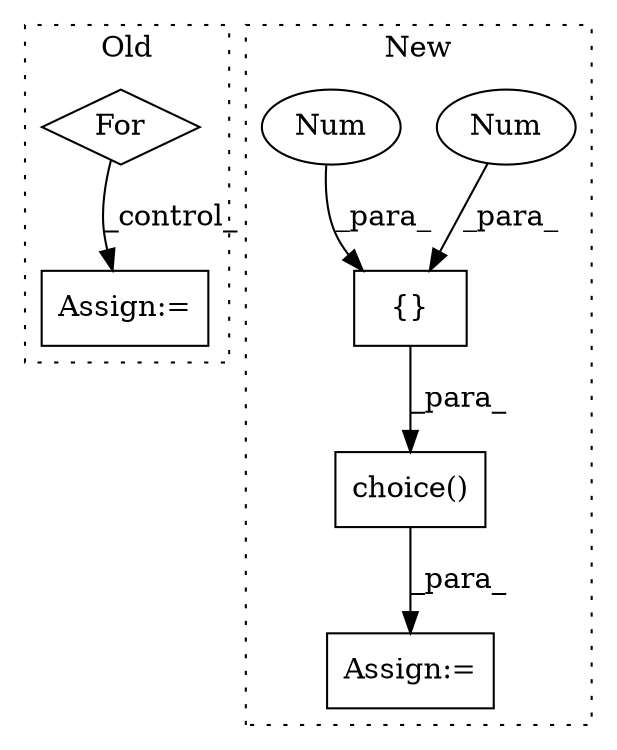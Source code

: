 digraph G {
subgraph cluster0 {
1 [label="For" a="107" s="15611,15635" l="4,10" shape="diamond"];
4 [label="Assign:=" a="68" s="15971" l="3" shape="box"];
label = "Old";
style="dotted";
}
subgraph cluster1 {
2 [label="choice()" a="75" s="15812,15844" l="14,1" shape="box"];
3 [label="Assign:=" a="68" s="15809" l="3" shape="box"];
5 [label="{}" a="59" s="15117,15125" l="1,0" shape="box"];
6 [label="Num" a="76" s="15121" l="1" shape="ellipse"];
7 [label="Num" a="76" s="15124" l="1" shape="ellipse"];
label = "New";
style="dotted";
}
1 -> 4 [label="_control_"];
2 -> 3 [label="_para_"];
5 -> 2 [label="_para_"];
6 -> 5 [label="_para_"];
7 -> 5 [label="_para_"];
}